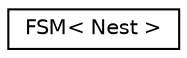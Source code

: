 digraph "Graphical Class Hierarchy"
{
  edge [fontname="Helvetica",fontsize="10",labelfontname="Helvetica",labelfontsize="10"];
  node [fontname="Helvetica",fontsize="10",shape=record];
  rankdir="LR";
  Node0 [label="FSM\< Nest \>",height=0.2,width=0.4,color="black", fillcolor="white", style="filled",URL="$class_f_s_m.html"];
}
